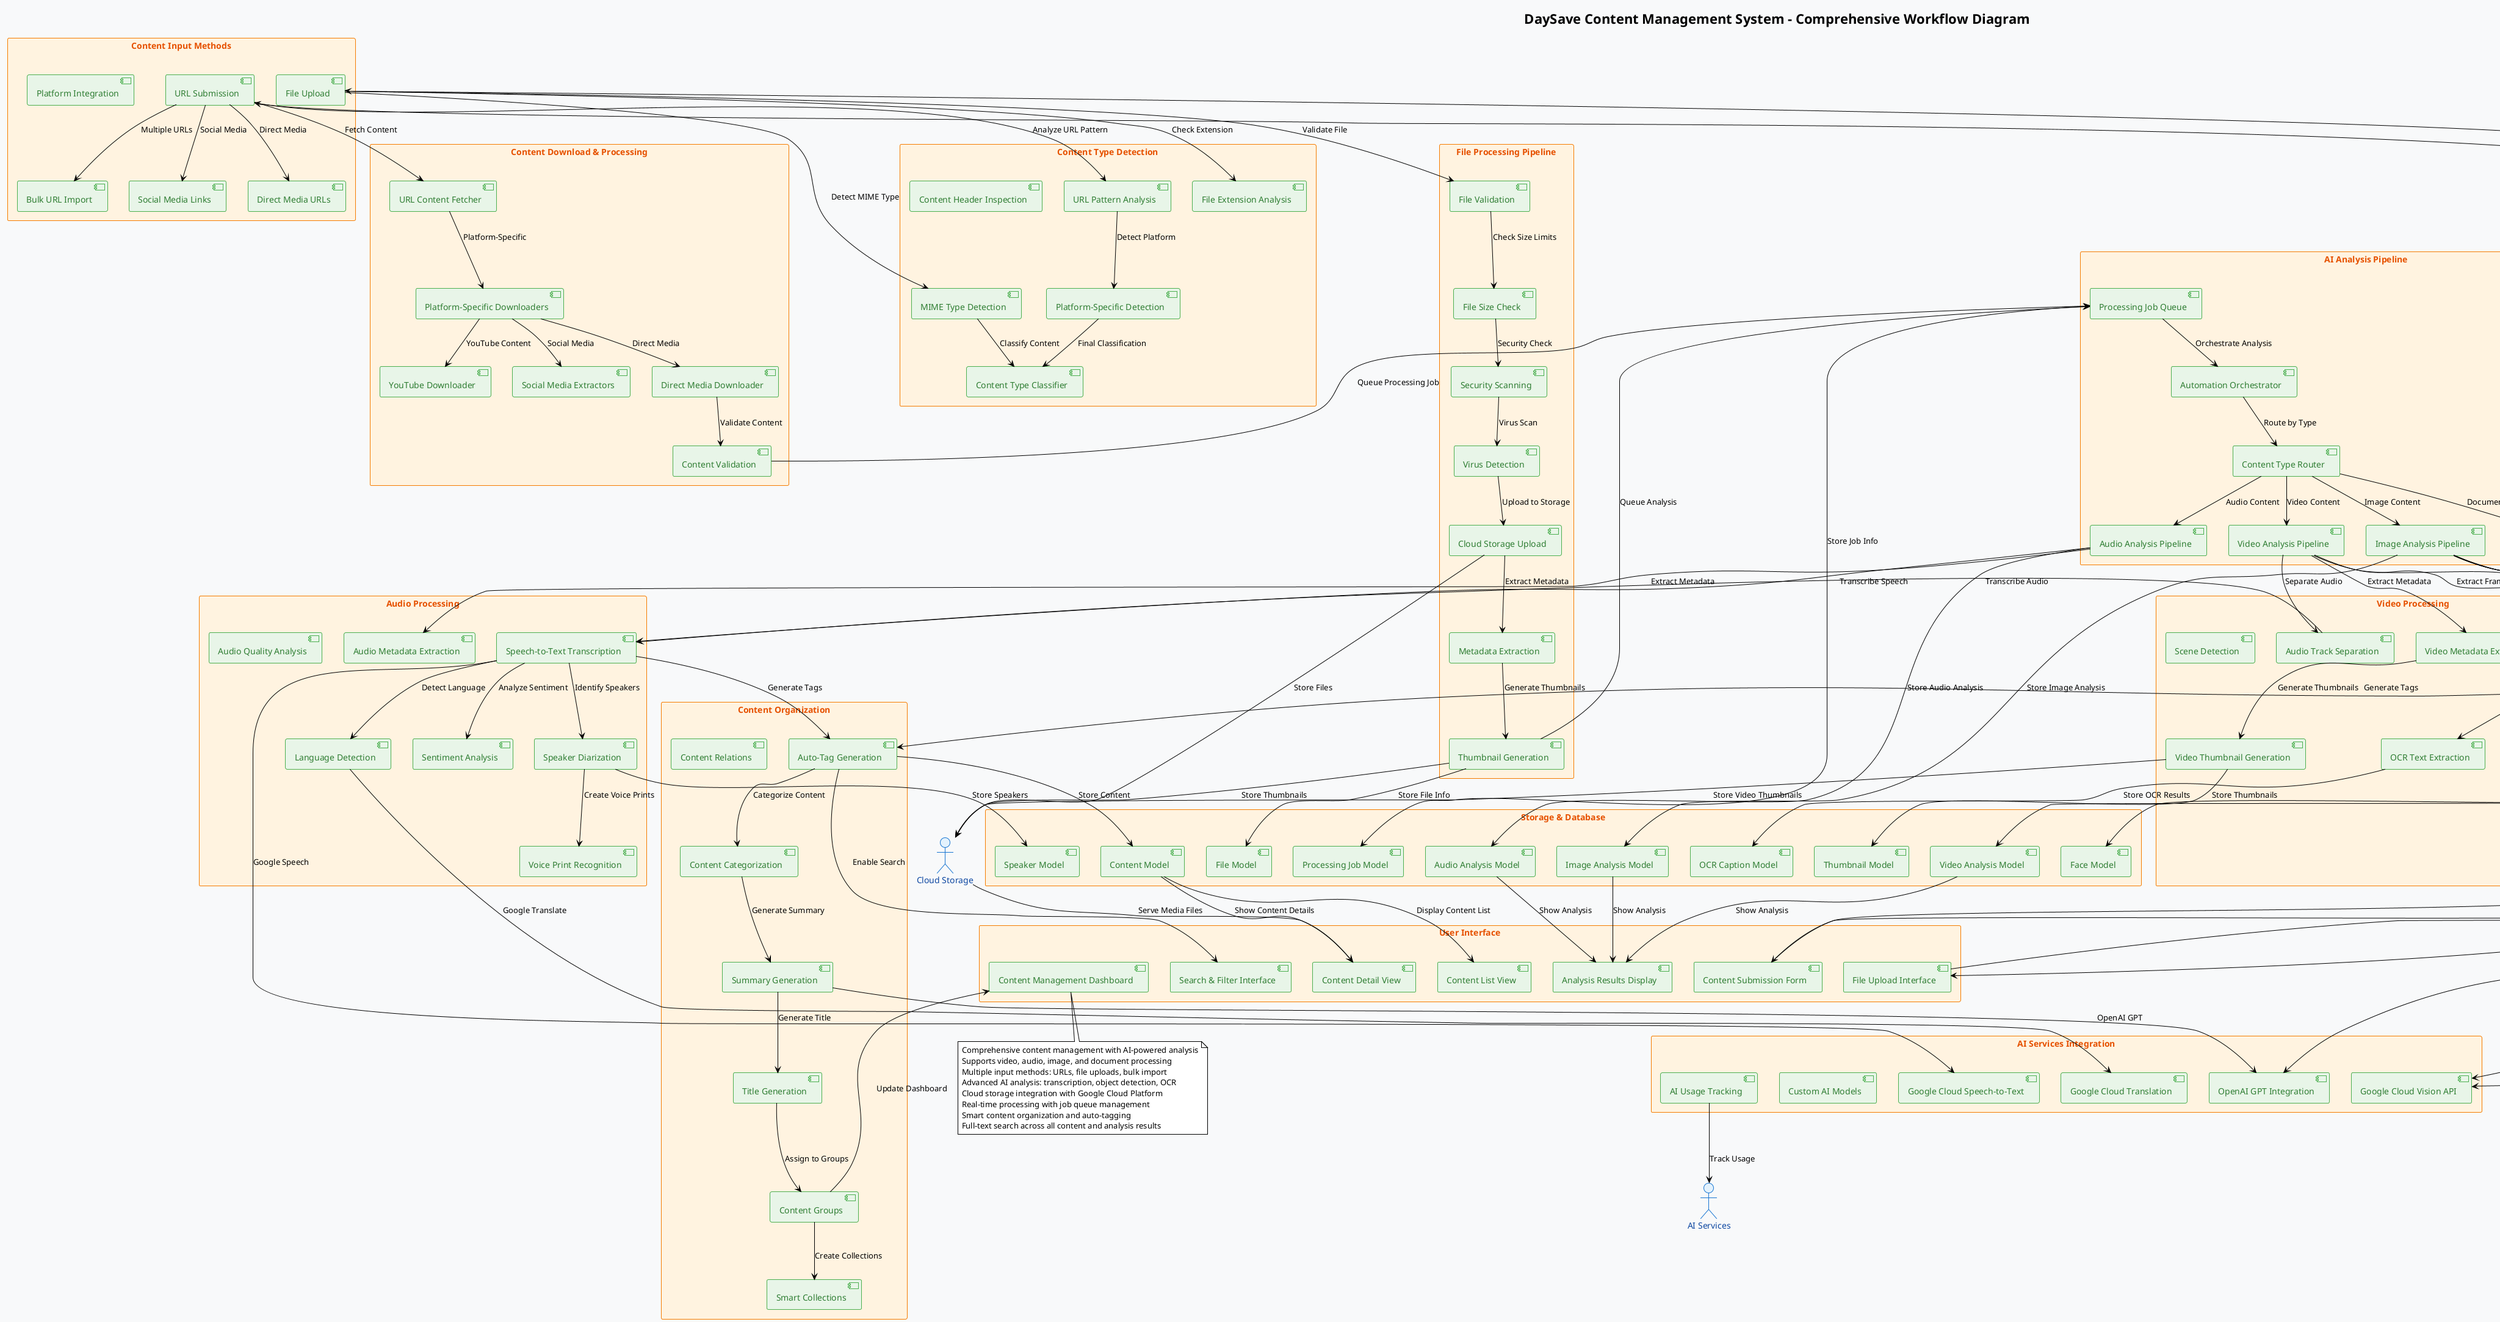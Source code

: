 @startuml DaySave Content Management System
!theme plain
title DaySave Content Management System - Comprehensive Workflow Diagram

' Define colors and styles
skinparam packageStyle rectangle
skinparam backgroundColor #F8F9FA
skinparam component {
    BackgroundColor #E8F5E8
    BorderColor #4CAF50
    FontColor #2E7D32
}
skinparam rectangle {
    BackgroundColor #FFF3E0
    BorderColor #F57C00
    FontColor #E65100
}
skinparam actor {
    BackgroundColor #E3F2FD
    BorderColor #1976D2
    FontColor #0D47A1
}

' Actors
actor "User" as User
actor "AI Services" as AI
actor "Cloud Storage" as Storage

' Content Input Methods
rectangle "Content Input Methods" {
    component "URL Submission" as URLSubmission
    component "File Upload" as FileUpload
    component "Bulk URL Import" as BulkImport
    component "Social Media Links" as SocialLinks
    component "Direct Media URLs" as DirectURLs
    component "Platform Integration" as PlatformIntegration
}

' Content Type Detection
rectangle "Content Type Detection" {
    component "URL Pattern Analysis" as URLAnalysis
    component "MIME Type Detection" as MIMEDetection
    component "File Extension Analysis" as ExtensionAnalysis
    component "Content Header Inspection" as HeaderInspection
    component "Platform-Specific Detection" as PlatformDetection
    component "Content Type Classifier" as ContentClassifier
}

' File Processing Pipeline
rectangle "File Processing Pipeline" {
    component "File Validation" as FileValidation
    component "File Size Check" as SizeCheck
    component "Security Scanning" as SecurityScan
    component "Virus Detection" as VirusDetection
    component "Cloud Storage Upload" as CloudUpload
    component "Metadata Extraction" as MetadataExtraction
    component "Thumbnail Generation" as ThumbnailGen
}

' Content Download & Processing
rectangle "Content Download & Processing" {
    component "URL Content Fetcher" as ContentFetcher
    component "Platform-Specific Downloaders" as PlatformDownloaders
    component "YouTube Downloader" as YouTubeDownloader
    component "Social Media Extractors" as SocialExtractors
    component "Direct Media Downloader" as DirectDownloader
    component "Content Validation" as ContentValidation
}

' AI Analysis Pipeline
rectangle "AI Analysis Pipeline" {
    component "Processing Job Queue" as JobQueue
    component "Content Type Router" as ContentRouter
    component "Video Analysis Pipeline" as VideoAnalysis
    component "Audio Analysis Pipeline" as AudioAnalysis
    component "Image Analysis Pipeline" as ImageAnalysis
    component "Document Analysis Pipeline" as DocumentAnalysis
    component "Automation Orchestrator" as AutomationOrchestrator
}

' Video Processing
rectangle "Video Processing" {
    component "Video Metadata Extraction" as VideoMetadata
    component "Frame Extraction" as FrameExtraction
    component "Audio Track Separation" as AudioSeparation
    component "Scene Detection" as SceneDetection
    component "Object Detection" as ObjectDetection
    component "OCR Text Extraction" as VideoOCR
    component "Video Thumbnail Generation" as VideoThumbnails
    component "Key Moments Detection" as KeyMoments
}

' Audio Processing
rectangle "Audio Processing" {
    component "Audio Metadata Extraction" as AudioMetadata
    component "Speech-to-Text Transcription" as SpeechToText
    component "Speaker Diarization" as SpeakerDiarization
    component "Voice Print Recognition" as VoicePrint
    component "Audio Quality Analysis" as AudioQuality
    component "Sentiment Analysis" as SentimentAnalysis
    component "Language Detection" as LanguageDetection
}

' Image Processing
rectangle "Image Processing" {
    component "Image Metadata Extraction" as ImageMetadata
    component "Image Object Detection" as ImageObjectDetection
    component "Image OCR Extraction" as ImageOCR
    component "Face Detection" as FaceDetection
    component "Image Description Generation" as ImageDescription
    component "Image Quality Analysis" as ImageQuality
    component "Color Analysis" as ColorAnalysis
}

' AI Services Integration
rectangle "AI Services Integration" {
    component "Google Cloud Vision API" as VisionAPI
    component "Google Cloud Speech-to-Text" as SpeechAPI
    component "OpenAI GPT Integration" as OpenAI
    component "Google Cloud Translation" as TranslationAPI
    component "Custom AI Models" as CustomModels
    component "AI Usage Tracking" as AIUsageTracking
}

' Content Organization
rectangle "Content Organization" {
    component "Auto-Tag Generation" as AutoTagging
    component "Content Categorization" as Categorization
    component "Summary Generation" as SummaryGeneration
    component "Title Generation" as TitleGeneration
    component "Content Groups" as ContentGroups
    component "Smart Collections" as SmartCollections
    component "Content Relations" as ContentRelations
}

' Storage & Database
rectangle "Storage & Database" {
    component "Content Model" as ContentModel
    component "File Model" as FileModel
    component "Processing Job Model" as ProcessingJobModel
    component "Video Analysis Model" as VideoAnalysisModel
    component "Audio Analysis Model" as AudioAnalysisModel
    component "Image Analysis Model" as ImageAnalysisModel
    component "Thumbnail Model" as ThumbnailModel
    component "Speaker Model" as SpeakerModel
    component "Face Model" as FaceModel
    component "OCR Caption Model" as OCRModel
}

' User Interface
rectangle "User Interface" {
    component "Content Submission Form" as SubmissionForm
    component "File Upload Interface" as UploadInterface
    component "Content List View" as ListView
    component "Content Detail View" as DetailView
    component "Analysis Results Display" as AnalysisDisplay
    component "Search & Filter Interface" as SearchInterface
    component "Content Management Dashboard" as Dashboard
}

' Content Flows
User --> SubmissionForm : Submit Content
User --> UploadInterface : Upload Files
SubmissionForm --> URLSubmission : URL Content
UploadInterface --> FileUpload : File Content
URLSubmission --> BulkImport : Multiple URLs
URLSubmission --> SocialLinks : Social Media
URLSubmission --> DirectURLs : Direct Media

' Content Type Detection Flow
URLSubmission --> URLAnalysis : Analyze URL Pattern
FileUpload --> MIMEDetection : Detect MIME Type
FileUpload --> ExtensionAnalysis : Check Extension
URLAnalysis --> PlatformDetection : Detect Platform
MIMEDetection --> ContentClassifier : Classify Content
PlatformDetection --> ContentClassifier : Final Classification

' File Processing Flow
FileUpload --> FileValidation : Validate File
FileValidation --> SizeCheck : Check Size Limits
SizeCheck --> SecurityScan : Security Check
SecurityScan --> VirusDetection : Virus Scan
VirusDetection --> CloudUpload : Upload to Storage
CloudUpload --> MetadataExtraction : Extract Metadata
MetadataExtraction --> ThumbnailGen : Generate Thumbnails

' Content Download Flow
URLSubmission --> ContentFetcher : Fetch Content
ContentFetcher --> PlatformDownloaders : Platform-Specific
PlatformDownloaders --> YouTubeDownloader : YouTube Content
PlatformDownloaders --> SocialExtractors : Social Media
PlatformDownloaders --> DirectDownloader : Direct Media
DirectDownloader --> ContentValidation : Validate Content

' AI Analysis Flow
ContentValidation --> JobQueue : Queue Processing Job
ThumbnailGen --> JobQueue : Queue Analysis
JobQueue --> AutomationOrchestrator : Orchestrate Analysis
AutomationOrchestrator --> ContentRouter : Route by Type
ContentRouter --> VideoAnalysis : Video Content
ContentRouter --> AudioAnalysis : Audio Content
ContentRouter --> ImageAnalysis : Image Content
ContentRouter --> DocumentAnalysis : Document Content

' Video Analysis Flow
VideoAnalysis --> VideoMetadata : Extract Metadata
VideoAnalysis --> FrameExtraction : Extract Frames
VideoAnalysis --> AudioSeparation : Separate Audio
FrameExtraction --> ObjectDetection : Detect Objects
FrameExtraction --> VideoOCR : Extract Text
AudioSeparation --> SpeechToText : Transcribe Audio
VideoMetadata --> VideoThumbnails : Generate Thumbnails
ObjectDetection --> KeyMoments : Detect Key Moments

' Audio Analysis Flow
AudioAnalysis --> AudioMetadata : Extract Metadata
AudioAnalysis --> SpeechToText : Transcribe Speech
SpeechToText --> SpeakerDiarization : Identify Speakers
SpeakerDiarization --> VoicePrint : Create Voice Prints
SpeechToText --> SentimentAnalysis : Analyze Sentiment
SpeechToText --> LanguageDetection : Detect Language

' Image Analysis Flow
ImageAnalysis --> ImageMetadata : Extract Metadata
ImageAnalysis --> ImageObjectDetection : Detect Objects
ImageAnalysis --> ImageOCR : Extract Text
ImageAnalysis --> FaceDetection : Detect Faces
ImageObjectDetection --> ImageDescription : Generate Description
ImageMetadata --> ColorAnalysis : Analyze Colors

' AI Services Integration
ObjectDetection --> VisionAPI : Google Vision
ImageObjectDetection --> VisionAPI : Google Vision
SpeechToText --> SpeechAPI : Google Speech
ImageDescription --> OpenAI : OpenAI GPT
SummaryGeneration --> OpenAI : OpenAI GPT
LanguageDetection --> TranslationAPI : Google Translate
AIUsageTracking --> AI : Track Usage

' Content Organization Flow
SpeechToText --> AutoTagging : Generate Tags
ImageDescription --> AutoTagging : Generate Tags
AutoTagging --> Categorization : Categorize Content
Categorization --> SummaryGeneration : Generate Summary
SummaryGeneration --> TitleGeneration : Generate Title
TitleGeneration --> ContentGroups : Assign to Groups
ContentGroups --> SmartCollections : Create Collections

' Database Storage
AutoTagging --> ContentModel : Store Content
ThumbnailGen --> FileModel : Store File Info
JobQueue --> ProcessingJobModel : Store Job Info
VideoAnalysis --> VideoAnalysisModel : Store Video Analysis
AudioAnalysis --> AudioAnalysisModel : Store Audio Analysis
ImageAnalysis --> ImageAnalysisModel : Store Image Analysis
VideoThumbnails --> ThumbnailModel : Store Thumbnails
SpeakerDiarization --> SpeakerModel : Store Speakers
FaceDetection --> FaceModel : Store Faces
VideoOCR --> OCRModel : Store OCR Results

' User Interface Updates
ContentModel --> ListView : Display Content List
ContentModel --> DetailView : Show Content Details
VideoAnalysisModel --> AnalysisDisplay : Show Analysis
AudioAnalysisModel --> AnalysisDisplay : Show Analysis
ImageAnalysisModel --> AnalysisDisplay : Show Analysis
AutoTagging --> SearchInterface : Enable Search
ContentGroups --> Dashboard : Update Dashboard

' Cloud Storage Integration
CloudUpload --> Storage : Store Files
ThumbnailGen --> Storage : Store Thumbnails
VideoThumbnails --> Storage : Store Video Thumbnails
Storage --> DetailView : Serve Media Files

note bottom : Comprehensive content management with AI-powered analysis\nSupports video, audio, image, and document processing\nMultiple input methods: URLs, file uploads, bulk import\nAdvanced AI analysis: transcription, object detection, OCR\nCloud storage integration with Google Cloud Platform\nReal-time processing with job queue management\nSmart content organization and auto-tagging\nFull-text search across all content and analysis results

@enduml
